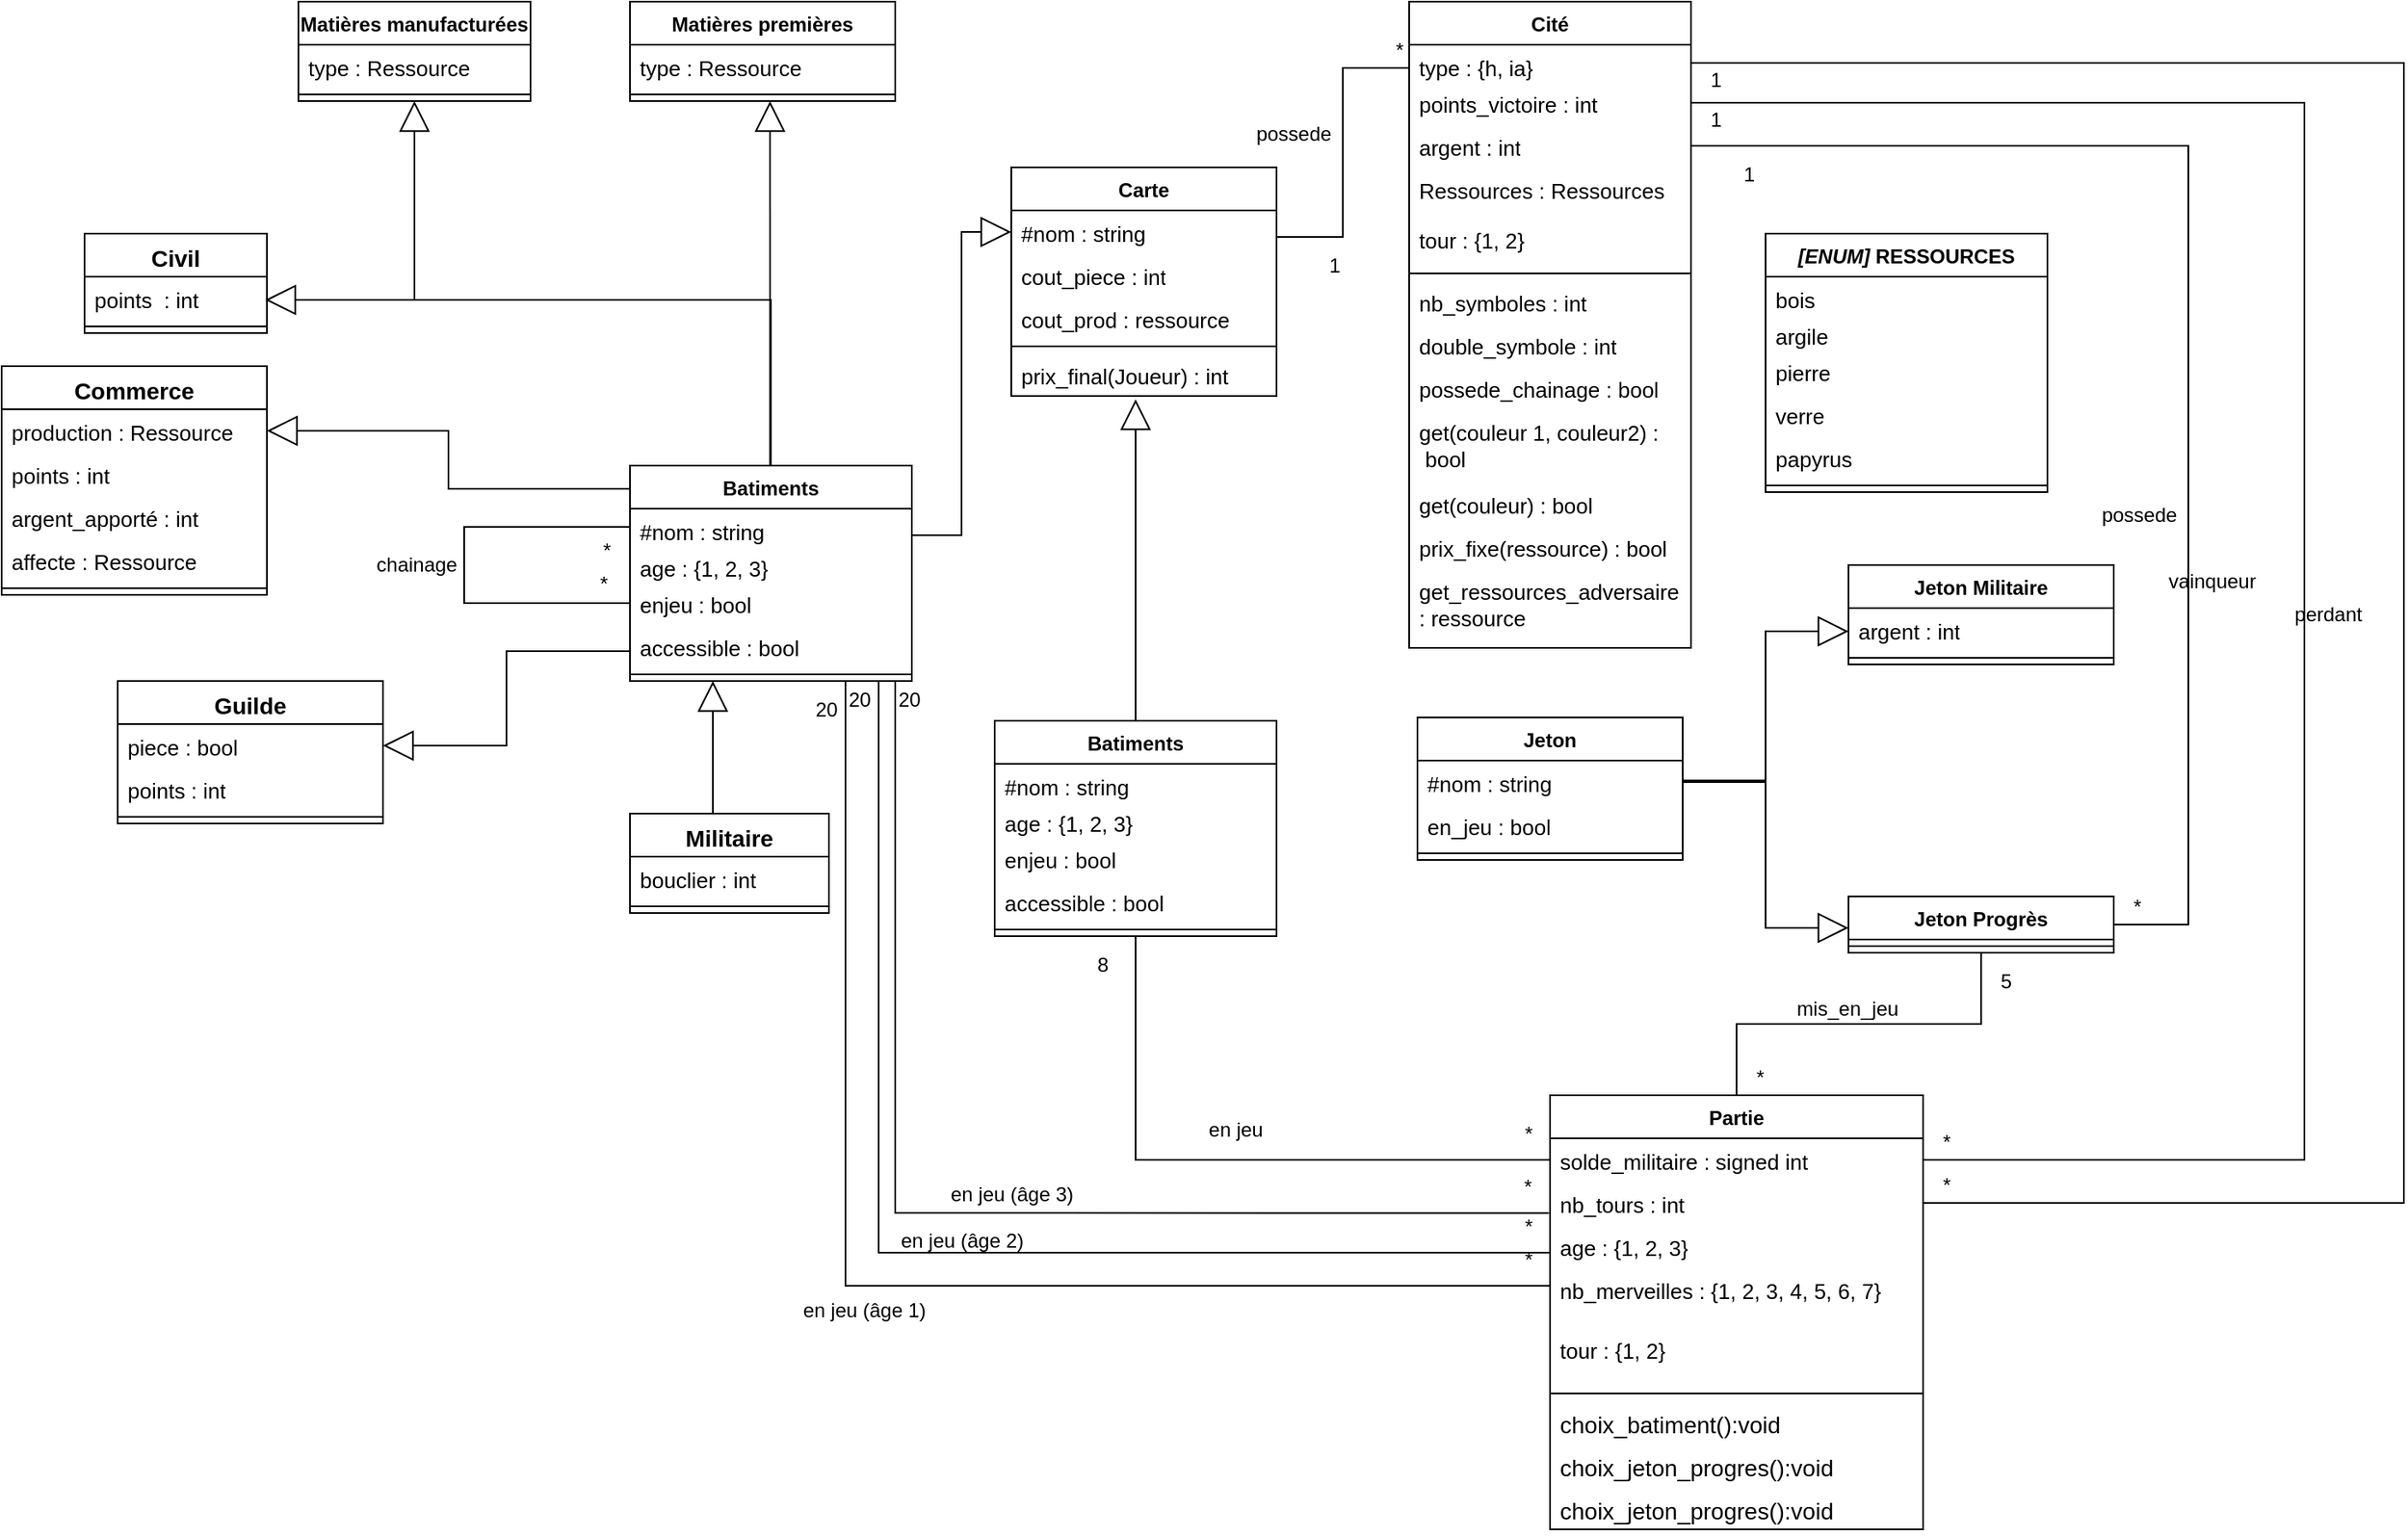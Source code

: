 <mxfile version="24.0.7" type="device">
  <diagram id="C5RBs43oDa-KdzZeNtuy" name="Page-1">
    <mxGraphModel dx="1928" dy="1258" grid="1" gridSize="10" guides="1" tooltips="1" connect="1" arrows="1" fold="1" page="1" pageScale="1" pageWidth="1169" pageHeight="827" math="0" shadow="0">
      <root>
        <mxCell id="WIyWlLk6GJQsqaUBKTNV-0" />
        <mxCell id="WIyWlLk6GJQsqaUBKTNV-1" parent="WIyWlLk6GJQsqaUBKTNV-0" />
        <mxCell id="jbJda18QJr-1W6zUJkBC-4" value="Partie" style="swimlane;fontStyle=1;align=center;verticalAlign=top;childLayout=stackLayout;horizontal=1;startSize=26;horizontalStack=0;resizeParent=1;resizeParentMax=0;resizeLast=0;collapsible=1;marginBottom=0;whiteSpace=wrap;html=1;" parent="WIyWlLk6GJQsqaUBKTNV-1" vertex="1">
          <mxGeometry x="455" y="510" width="225" height="262" as="geometry" />
        </mxCell>
        <mxCell id="jbJda18QJr-1W6zUJkBC-9" value="solde_militaire : signed int" style="text;strokeColor=none;fillColor=none;align=left;verticalAlign=top;spacingLeft=4;spacingRight=4;overflow=hidden;rotatable=0;points=[[0,0.5],[1,0.5]];portConstraint=eastwest;whiteSpace=wrap;html=1;fontFamily=Helvetica;fontSize=13;" parent="jbJda18QJr-1W6zUJkBC-4" vertex="1">
          <mxGeometry y="26" width="225" height="26" as="geometry" />
        </mxCell>
        <mxCell id="jbJda18QJr-1W6zUJkBC-8" value="nb_tours : int" style="text;strokeColor=none;fillColor=none;align=left;verticalAlign=top;spacingLeft=4;spacingRight=4;overflow=hidden;rotatable=0;points=[[0,0.5],[1,0.5]];portConstraint=eastwest;whiteSpace=wrap;html=1;fontFamily=Helvetica;fontSize=13;" parent="jbJda18QJr-1W6zUJkBC-4" vertex="1">
          <mxGeometry y="52" width="225" height="26" as="geometry" />
        </mxCell>
        <mxCell id="jbJda18QJr-1W6zUJkBC-5" value="age : {1, 2, 3}" style="text;strokeColor=none;fillColor=none;align=left;verticalAlign=top;spacingLeft=4;spacingRight=4;overflow=hidden;rotatable=0;points=[[0,0.5],[1,0.5]];portConstraint=eastwest;whiteSpace=wrap;html=1;fontFamily=Helvetica;fontSize=13;" parent="jbJda18QJr-1W6zUJkBC-4" vertex="1">
          <mxGeometry y="78" width="225" height="26" as="geometry" />
        </mxCell>
        <mxCell id="jbJda18QJr-1W6zUJkBC-13" value="nb_merveilles : {1, 2, 3, 4, 5, 6, 7}" style="text;strokeColor=none;fillColor=none;align=left;verticalAlign=top;spacingLeft=4;spacingRight=4;overflow=hidden;rotatable=0;points=[[0,0.5],[1,0.5]];portConstraint=eastwest;whiteSpace=wrap;html=1;fontFamily=Helvetica;fontSize=13;" parent="jbJda18QJr-1W6zUJkBC-4" vertex="1">
          <mxGeometry y="104" width="225" height="36" as="geometry" />
        </mxCell>
        <mxCell id="jbJda18QJr-1W6zUJkBC-14" value="tour : {1, 2}" style="text;strokeColor=none;fillColor=none;align=left;verticalAlign=top;spacingLeft=4;spacingRight=4;overflow=hidden;rotatable=0;points=[[0,0.5],[1,0.5]];portConstraint=eastwest;whiteSpace=wrap;html=1;fontFamily=Helvetica;fontSize=13;" parent="jbJda18QJr-1W6zUJkBC-4" vertex="1">
          <mxGeometry y="140" width="225" height="36" as="geometry" />
        </mxCell>
        <mxCell id="jbJda18QJr-1W6zUJkBC-6" value="" style="line;strokeWidth=1;fillColor=none;align=left;verticalAlign=middle;spacingTop=-1;spacingLeft=3;spacingRight=3;rotatable=0;labelPosition=right;points=[];portConstraint=eastwest;strokeColor=inherit;" parent="jbJda18QJr-1W6zUJkBC-4" vertex="1">
          <mxGeometry y="176" width="225" height="8" as="geometry" />
        </mxCell>
        <mxCell id="jbJda18QJr-1W6zUJkBC-7" value="&lt;span style=&quot;font-family: sans-serif; font-size: 14px; text-wrap: nowrap; background-color: rgb(255, 255, 255);&quot;&gt;choix_batiment():void&lt;/span&gt;" style="text;strokeColor=none;fillColor=none;align=left;verticalAlign=top;spacingLeft=4;spacingRight=4;overflow=hidden;rotatable=0;points=[[0,0.5],[1,0.5]];portConstraint=eastwest;whiteSpace=wrap;html=1;" parent="jbJda18QJr-1W6zUJkBC-4" vertex="1">
          <mxGeometry y="184" width="225" height="26" as="geometry" />
        </mxCell>
        <mxCell id="WAtbVeIMvl0ufXx72fuo-101" value="&lt;div&gt;&lt;font face=&quot;sans-serif&quot;&gt;&lt;span style=&quot;font-size: 14px; text-wrap: nowrap;&quot;&gt;choix_jeton_progres():void&lt;/span&gt;&lt;/font&gt;&lt;/div&gt;&lt;div&gt;&lt;br&gt;&lt;/div&gt;" style="text;strokeColor=none;fillColor=none;align=left;verticalAlign=top;spacingLeft=4;spacingRight=4;overflow=hidden;rotatable=0;points=[[0,0.5],[1,0.5]];portConstraint=eastwest;whiteSpace=wrap;html=1;" vertex="1" parent="jbJda18QJr-1W6zUJkBC-4">
          <mxGeometry y="210" width="225" height="26" as="geometry" />
        </mxCell>
        <mxCell id="WAtbVeIMvl0ufXx72fuo-103" value="&lt;div&gt;&lt;font face=&quot;sans-serif&quot;&gt;&lt;span style=&quot;font-size: 14px; text-wrap: nowrap;&quot;&gt;choix_jeton_progres():void&lt;/span&gt;&lt;/font&gt;&lt;/div&gt;&lt;div&gt;&lt;br&gt;&lt;/div&gt;" style="text;strokeColor=none;fillColor=none;align=left;verticalAlign=top;spacingLeft=4;spacingRight=4;overflow=hidden;rotatable=0;points=[[0,0.5],[1,0.5]];portConstraint=eastwest;whiteSpace=wrap;html=1;" vertex="1" parent="jbJda18QJr-1W6zUJkBC-4">
          <mxGeometry y="236" width="225" height="26" as="geometry" />
        </mxCell>
        <mxCell id="jbJda18QJr-1W6zUJkBC-16" value="Jeton" style="swimlane;fontStyle=1;align=center;verticalAlign=top;childLayout=stackLayout;horizontal=1;startSize=26;horizontalStack=0;resizeParent=1;resizeParentMax=0;resizeLast=0;collapsible=1;marginBottom=0;whiteSpace=wrap;html=1;" parent="WIyWlLk6GJQsqaUBKTNV-1" vertex="1">
          <mxGeometry x="375" y="282" width="160" height="86" as="geometry" />
        </mxCell>
        <mxCell id="jbJda18QJr-1W6zUJkBC-17" value="#nom : string" style="text;strokeColor=none;fillColor=none;align=left;verticalAlign=top;spacingLeft=4;spacingRight=4;overflow=hidden;rotatable=0;points=[[0,0.5],[1,0.5]];portConstraint=eastwest;whiteSpace=wrap;html=1;fontFamily=Helvetica;fontSize=13;" parent="jbJda18QJr-1W6zUJkBC-16" vertex="1">
          <mxGeometry y="26" width="160" height="26" as="geometry" />
        </mxCell>
        <mxCell id="jbJda18QJr-1W6zUJkBC-20" value="en_jeu : bool" style="text;strokeColor=none;fillColor=none;align=left;verticalAlign=top;spacingLeft=4;spacingRight=4;overflow=hidden;rotatable=0;points=[[0,0.5],[1,0.5]];portConstraint=eastwest;whiteSpace=wrap;html=1;fontFamily=Helvetica;fontSize=13;" parent="jbJda18QJr-1W6zUJkBC-16" vertex="1">
          <mxGeometry y="52" width="160" height="26" as="geometry" />
        </mxCell>
        <mxCell id="jbJda18QJr-1W6zUJkBC-18" value="" style="line;strokeWidth=1;fillColor=none;align=left;verticalAlign=middle;spacingTop=-1;spacingLeft=3;spacingRight=3;rotatable=0;labelPosition=right;points=[];portConstraint=eastwest;strokeColor=inherit;" parent="jbJda18QJr-1W6zUJkBC-16" vertex="1">
          <mxGeometry y="78" width="160" height="8" as="geometry" />
        </mxCell>
        <mxCell id="jbJda18QJr-1W6zUJkBC-24" value="" style="endArrow=block;endSize=16;endFill=0;html=1;rounded=0;edgeStyle=elbowEdgeStyle;" parent="WIyWlLk6GJQsqaUBKTNV-1" edge="1">
          <mxGeometry width="160" relative="1" as="geometry">
            <mxPoint x="535" y="320" as="sourcePoint" />
            <mxPoint x="635" y="230" as="targetPoint" />
          </mxGeometry>
        </mxCell>
        <mxCell id="jbJda18QJr-1W6zUJkBC-25" value="Jeton Militaire" style="swimlane;fontStyle=1;align=center;verticalAlign=top;childLayout=stackLayout;horizontal=1;startSize=26;horizontalStack=0;resizeParent=1;resizeParentMax=0;resizeLast=0;collapsible=1;marginBottom=0;whiteSpace=wrap;html=1;" parent="WIyWlLk6GJQsqaUBKTNV-1" vertex="1">
          <mxGeometry x="635" y="190" width="160" height="60" as="geometry" />
        </mxCell>
        <mxCell id="jbJda18QJr-1W6zUJkBC-26" value="argent : int" style="text;strokeColor=none;fillColor=none;align=left;verticalAlign=top;spacingLeft=4;spacingRight=4;overflow=hidden;rotatable=0;points=[[0,0.5],[1,0.5]];portConstraint=eastwest;whiteSpace=wrap;html=1;fontFamily=Helvetica;fontSize=13;" parent="jbJda18QJr-1W6zUJkBC-25" vertex="1">
          <mxGeometry y="26" width="160" height="26" as="geometry" />
        </mxCell>
        <mxCell id="jbJda18QJr-1W6zUJkBC-28" value="" style="line;strokeWidth=1;fillColor=none;align=left;verticalAlign=middle;spacingTop=-1;spacingLeft=3;spacingRight=3;rotatable=0;labelPosition=right;points=[];portConstraint=eastwest;strokeColor=inherit;" parent="jbJda18QJr-1W6zUJkBC-25" vertex="1">
          <mxGeometry y="52" width="160" height="8" as="geometry" />
        </mxCell>
        <mxCell id="jbJda18QJr-1W6zUJkBC-29" value="" style="endArrow=block;endSize=16;endFill=0;html=1;rounded=0;edgeStyle=elbowEdgeStyle;exitX=1;exitY=0.5;exitDx=0;exitDy=0;entryX=0;entryY=0.5;entryDx=0;entryDy=0;" parent="WIyWlLk6GJQsqaUBKTNV-1" source="jbJda18QJr-1W6zUJkBC-17" edge="1">
          <mxGeometry width="160" relative="1" as="geometry">
            <mxPoint x="535" y="501" as="sourcePoint" />
            <mxPoint x="635" y="409.0" as="targetPoint" />
          </mxGeometry>
        </mxCell>
        <mxCell id="jbJda18QJr-1W6zUJkBC-30" value="Jeton Progrès" style="swimlane;fontStyle=1;align=center;verticalAlign=top;childLayout=stackLayout;horizontal=1;startSize=26;horizontalStack=0;resizeParent=1;resizeParentMax=0;resizeLast=0;collapsible=1;marginBottom=0;whiteSpace=wrap;html=1;" parent="WIyWlLk6GJQsqaUBKTNV-1" vertex="1">
          <mxGeometry x="635" y="390" width="160" height="34" as="geometry">
            <mxRectangle x="980" y="330" width="110" height="30" as="alternateBounds" />
          </mxGeometry>
        </mxCell>
        <mxCell id="jbJda18QJr-1W6zUJkBC-32" value="" style="line;strokeWidth=1;fillColor=none;align=left;verticalAlign=middle;spacingTop=-1;spacingLeft=3;spacingRight=3;rotatable=0;labelPosition=right;points=[];portConstraint=eastwest;strokeColor=inherit;" parent="jbJda18QJr-1W6zUJkBC-30" vertex="1">
          <mxGeometry y="26" width="160" height="8" as="geometry" />
        </mxCell>
        <mxCell id="jbJda18QJr-1W6zUJkBC-41" value="" style="endArrow=none;shadow=0;strokeWidth=1;rounded=0;curved=0;endFill=0;edgeStyle=elbowEdgeStyle;elbow=vertical;entryX=0.5;entryY=1;entryDx=0;entryDy=0;exitX=0.5;exitY=0;exitDx=0;exitDy=0;" parent="WIyWlLk6GJQsqaUBKTNV-1" source="jbJda18QJr-1W6zUJkBC-4" target="jbJda18QJr-1W6zUJkBC-30" edge="1">
          <mxGeometry x="0.5" y="41" relative="1" as="geometry">
            <mxPoint x="335" y="454" as="sourcePoint" />
            <mxPoint x="463" y="454" as="targetPoint" />
            <mxPoint x="-40" y="32" as="offset" />
          </mxGeometry>
        </mxCell>
        <mxCell id="jbJda18QJr-1W6zUJkBC-42" value="*" style="resizable=0;align=left;verticalAlign=bottom;labelBackgroundColor=none;fontSize=12;" parent="jbJda18QJr-1W6zUJkBC-41" connectable="0" vertex="1">
          <mxGeometry x="-1" relative="1" as="geometry">
            <mxPoint x="10" y="-2" as="offset" />
          </mxGeometry>
        </mxCell>
        <mxCell id="jbJda18QJr-1W6zUJkBC-43" value="5" style="resizable=0;align=right;verticalAlign=bottom;labelBackgroundColor=none;fontSize=12;" parent="jbJda18QJr-1W6zUJkBC-41" connectable="0" vertex="1">
          <mxGeometry x="1" relative="1" as="geometry">
            <mxPoint x="20" y="26" as="offset" />
          </mxGeometry>
        </mxCell>
        <mxCell id="jbJda18QJr-1W6zUJkBC-44" value="mis_en_jeu" style="text;html=1;resizable=0;points=[];;align=center;verticalAlign=middle;labelBackgroundColor=none;rounded=0;shadow=0;strokeWidth=1;fontSize=12;" parent="jbJda18QJr-1W6zUJkBC-41" vertex="1" connectable="0">
          <mxGeometry x="0.5" y="49" relative="1" as="geometry">
            <mxPoint x="-66" y="40" as="offset" />
          </mxGeometry>
        </mxCell>
        <mxCell id="jbJda18QJr-1W6zUJkBC-45" value="Cité" style="swimlane;fontStyle=1;align=center;verticalAlign=top;childLayout=stackLayout;horizontal=1;startSize=26;horizontalStack=0;resizeParent=1;resizeParentMax=0;resizeLast=0;collapsible=1;marginBottom=0;whiteSpace=wrap;html=1;" parent="WIyWlLk6GJQsqaUBKTNV-1" vertex="1">
          <mxGeometry x="370" y="-150" width="170" height="390" as="geometry" />
        </mxCell>
        <mxCell id="jbJda18QJr-1W6zUJkBC-46" value="type : {h, ia}" style="text;strokeColor=none;fillColor=none;align=left;verticalAlign=top;spacingLeft=4;spacingRight=4;overflow=hidden;rotatable=0;points=[[0,0.5],[1,0.5]];portConstraint=eastwest;whiteSpace=wrap;html=1;fontFamily=Helvetica;fontSize=13;" parent="jbJda18QJr-1W6zUJkBC-45" vertex="1">
          <mxGeometry y="26" width="170" height="22" as="geometry" />
        </mxCell>
        <mxCell id="jbJda18QJr-1W6zUJkBC-47" value="points_victoire : int" style="text;strokeColor=none;fillColor=none;align=left;verticalAlign=top;spacingLeft=4;spacingRight=4;overflow=hidden;rotatable=0;points=[[0,0.5],[1,0.5]];portConstraint=eastwest;whiteSpace=wrap;html=1;fontFamily=Helvetica;fontSize=13;" parent="jbJda18QJr-1W6zUJkBC-45" vertex="1">
          <mxGeometry y="48" width="170" height="26" as="geometry" />
        </mxCell>
        <mxCell id="jbJda18QJr-1W6zUJkBC-48" value="argent : int" style="text;strokeColor=none;fillColor=none;align=left;verticalAlign=top;spacingLeft=4;spacingRight=4;overflow=hidden;rotatable=0;points=[[0,0.5],[1,0.5]];portConstraint=eastwest;whiteSpace=wrap;html=1;fontFamily=Helvetica;fontSize=13;" parent="jbJda18QJr-1W6zUJkBC-45" vertex="1">
          <mxGeometry y="74" width="170" height="26" as="geometry" />
        </mxCell>
        <mxCell id="jbJda18QJr-1W6zUJkBC-49" value="Ressources : Ressources" style="text;strokeColor=none;fillColor=none;align=left;verticalAlign=top;spacingLeft=4;spacingRight=4;overflow=hidden;rotatable=0;points=[[0,0.5],[1,0.5]];portConstraint=eastwest;whiteSpace=wrap;html=1;fontFamily=Helvetica;fontSize=13;" parent="jbJda18QJr-1W6zUJkBC-45" vertex="1">
          <mxGeometry y="100" width="170" height="30" as="geometry" />
        </mxCell>
        <mxCell id="jbJda18QJr-1W6zUJkBC-50" value="tour : {1, 2}" style="text;strokeColor=none;fillColor=none;align=left;verticalAlign=top;spacingLeft=4;spacingRight=4;overflow=hidden;rotatable=0;points=[[0,0.5],[1,0.5]];portConstraint=eastwest;whiteSpace=wrap;html=1;fontFamily=Helvetica;fontSize=13;" parent="jbJda18QJr-1W6zUJkBC-45" vertex="1">
          <mxGeometry y="130" width="170" height="30" as="geometry" />
        </mxCell>
        <mxCell id="jbJda18QJr-1W6zUJkBC-51" value="" style="line;strokeWidth=1;fillColor=none;align=left;verticalAlign=middle;spacingTop=-1;spacingLeft=3;spacingRight=3;rotatable=0;labelPosition=right;points=[];portConstraint=eastwest;strokeColor=inherit;" parent="jbJda18QJr-1W6zUJkBC-45" vertex="1">
          <mxGeometry y="160" width="170" height="8" as="geometry" />
        </mxCell>
        <mxCell id="jbJda18QJr-1W6zUJkBC-52" value="nb_symboles : int" style="text;strokeColor=none;fillColor=none;align=left;verticalAlign=top;spacingLeft=4;spacingRight=4;overflow=hidden;rotatable=0;points=[[0,0.5],[1,0.5]];portConstraint=eastwest;whiteSpace=wrap;html=1;fontFamily=Helvetica;fontSize=13;" parent="jbJda18QJr-1W6zUJkBC-45" vertex="1">
          <mxGeometry y="168" width="170" height="26" as="geometry" />
        </mxCell>
        <mxCell id="jbJda18QJr-1W6zUJkBC-59" value="double_symbole : int" style="text;strokeColor=none;fillColor=none;align=left;verticalAlign=top;spacingLeft=4;spacingRight=4;overflow=hidden;rotatable=0;points=[[0,0.5],[1,0.5]];portConstraint=eastwest;whiteSpace=wrap;html=1;fontFamily=Helvetica;fontSize=13;" parent="jbJda18QJr-1W6zUJkBC-45" vertex="1">
          <mxGeometry y="194" width="170" height="26" as="geometry" />
        </mxCell>
        <mxCell id="jbJda18QJr-1W6zUJkBC-60" value="possede_chainage : bool" style="text;strokeColor=none;fillColor=none;align=left;verticalAlign=top;spacingLeft=4;spacingRight=4;overflow=hidden;rotatable=0;points=[[0,0.5],[1,0.5]];portConstraint=eastwest;whiteSpace=wrap;html=1;fontFamily=Helvetica;fontSize=13;" parent="jbJda18QJr-1W6zUJkBC-45" vertex="1">
          <mxGeometry y="220" width="170" height="26" as="geometry" />
        </mxCell>
        <mxCell id="jbJda18QJr-1W6zUJkBC-61" value="get(couleur 1, couleur2) :&lt;div&gt;&amp;nbsp;bool&lt;/div&gt;" style="text;strokeColor=none;fillColor=none;align=left;verticalAlign=top;spacingLeft=4;spacingRight=4;overflow=hidden;rotatable=0;points=[[0,0.5],[1,0.5]];portConstraint=eastwest;whiteSpace=wrap;html=1;fontFamily=Helvetica;fontSize=13;" parent="jbJda18QJr-1W6zUJkBC-45" vertex="1">
          <mxGeometry y="246" width="170" height="44" as="geometry" />
        </mxCell>
        <mxCell id="jbJda18QJr-1W6zUJkBC-62" value="get(couleur) : bool" style="text;strokeColor=none;fillColor=none;align=left;verticalAlign=top;spacingLeft=4;spacingRight=4;overflow=hidden;rotatable=0;points=[[0,0.5],[1,0.5]];portConstraint=eastwest;whiteSpace=wrap;html=1;fontFamily=Helvetica;fontSize=13;" parent="jbJda18QJr-1W6zUJkBC-45" vertex="1">
          <mxGeometry y="290" width="170" height="26" as="geometry" />
        </mxCell>
        <mxCell id="jbJda18QJr-1W6zUJkBC-63" value="prix_fixe(ressource) : bool" style="text;strokeColor=none;fillColor=none;align=left;verticalAlign=top;spacingLeft=4;spacingRight=4;overflow=hidden;rotatable=0;points=[[0,0.5],[1,0.5]];portConstraint=eastwest;whiteSpace=wrap;html=1;fontFamily=Helvetica;fontSize=13;" parent="jbJda18QJr-1W6zUJkBC-45" vertex="1">
          <mxGeometry y="316" width="170" height="26" as="geometry" />
        </mxCell>
        <mxCell id="jbJda18QJr-1W6zUJkBC-53" value="get_ressources_adversaire : ressource" style="text;strokeColor=none;fillColor=none;align=left;verticalAlign=top;spacingLeft=4;spacingRight=4;overflow=hidden;rotatable=0;points=[[0,0.5],[1,0.5]];portConstraint=eastwest;whiteSpace=wrap;html=1;fontFamily=Helvetica;fontSize=13;" parent="jbJda18QJr-1W6zUJkBC-45" vertex="1">
          <mxGeometry y="342" width="170" height="48" as="geometry" />
        </mxCell>
        <mxCell id="jbJda18QJr-1W6zUJkBC-54" value="" style="endArrow=none;shadow=0;strokeWidth=1;rounded=0;endFill=0;edgeStyle=elbowEdgeStyle;entryX=1;entryY=0.5;entryDx=0;entryDy=0;exitX=1;exitY=0.5;exitDx=0;exitDy=0;" parent="WIyWlLk6GJQsqaUBKTNV-1" source="jbJda18QJr-1W6zUJkBC-30" target="jbJda18QJr-1W6zUJkBC-48" edge="1">
          <mxGeometry x="0.5" y="41" relative="1" as="geometry">
            <mxPoint x="1000" y="110" as="sourcePoint" />
            <mxPoint x="630" y="-10" as="targetPoint" />
            <mxPoint x="-40" y="32" as="offset" />
            <Array as="points">
              <mxPoint x="840" y="170" />
            </Array>
          </mxGeometry>
        </mxCell>
        <mxCell id="jbJda18QJr-1W6zUJkBC-55" value="*" style="resizable=0;align=left;verticalAlign=bottom;labelBackgroundColor=none;fontSize=12;" parent="jbJda18QJr-1W6zUJkBC-54" connectable="0" vertex="1">
          <mxGeometry x="-1" relative="1" as="geometry">
            <mxPoint x="10" y="-2" as="offset" />
          </mxGeometry>
        </mxCell>
        <mxCell id="jbJda18QJr-1W6zUJkBC-56" value="1" style="resizable=0;align=right;verticalAlign=bottom;labelBackgroundColor=none;fontSize=12;" parent="jbJda18QJr-1W6zUJkBC-54" connectable="0" vertex="1">
          <mxGeometry x="1" relative="1" as="geometry">
            <mxPoint x="40" y="26" as="offset" />
          </mxGeometry>
        </mxCell>
        <mxCell id="jbJda18QJr-1W6zUJkBC-57" value="possede" style="text;html=1;resizable=0;points=[];;align=center;verticalAlign=middle;labelBackgroundColor=none;rounded=0;shadow=0;strokeWidth=1;fontSize=12;" parent="jbJda18QJr-1W6zUJkBC-54" vertex="1" connectable="0">
          <mxGeometry x="0.5" y="49" relative="1" as="geometry">
            <mxPoint x="66" y="174" as="offset" />
          </mxGeometry>
        </mxCell>
        <mxCell id="jbJda18QJr-1W6zUJkBC-64" value="" style="endArrow=none;shadow=0;strokeWidth=1;rounded=0;endFill=0;edgeStyle=elbowEdgeStyle;entryX=1;entryY=0.5;entryDx=0;entryDy=0;exitX=1;exitY=0.5;exitDx=0;exitDy=0;" parent="WIyWlLk6GJQsqaUBKTNV-1" source="jbJda18QJr-1W6zUJkBC-9" target="jbJda18QJr-1W6zUJkBC-47" edge="1">
          <mxGeometry x="0.5" y="41" relative="1" as="geometry">
            <mxPoint x="995" y="390" as="sourcePoint" />
            <mxPoint x="740" y="-130" as="targetPoint" />
            <mxPoint x="-40" y="32" as="offset" />
            <Array as="points">
              <mxPoint x="910" y="220" />
            </Array>
          </mxGeometry>
        </mxCell>
        <mxCell id="jbJda18QJr-1W6zUJkBC-65" value="*" style="resizable=0;align=left;verticalAlign=bottom;labelBackgroundColor=none;fontSize=12;" parent="jbJda18QJr-1W6zUJkBC-64" connectable="0" vertex="1">
          <mxGeometry x="-1" relative="1" as="geometry">
            <mxPoint x="10" y="-2" as="offset" />
          </mxGeometry>
        </mxCell>
        <mxCell id="jbJda18QJr-1W6zUJkBC-66" value="1" style="resizable=0;align=right;verticalAlign=bottom;labelBackgroundColor=none;fontSize=12;" parent="jbJda18QJr-1W6zUJkBC-64" connectable="0" vertex="1">
          <mxGeometry x="1" relative="1" as="geometry">
            <mxPoint x="20" y="19" as="offset" />
          </mxGeometry>
        </mxCell>
        <mxCell id="jbJda18QJr-1W6zUJkBC-67" value="vainqueur" style="text;html=1;resizable=0;points=[];;align=center;verticalAlign=middle;labelBackgroundColor=none;rounded=0;shadow=0;strokeWidth=1;fontSize=12;" parent="jbJda18QJr-1W6zUJkBC-64" vertex="1" connectable="0">
          <mxGeometry x="0.5" y="49" relative="1" as="geometry">
            <mxPoint x="4" y="240" as="offset" />
          </mxGeometry>
        </mxCell>
        <mxCell id="jbJda18QJr-1W6zUJkBC-70" value="" style="endArrow=none;shadow=0;strokeWidth=1;rounded=0;endFill=0;edgeStyle=elbowEdgeStyle;entryX=1;entryY=0.5;entryDx=0;entryDy=0;exitX=1;exitY=0.5;exitDx=0;exitDy=0;" parent="WIyWlLk6GJQsqaUBKTNV-1" source="jbJda18QJr-1W6zUJkBC-8" target="jbJda18QJr-1W6zUJkBC-46" edge="1">
          <mxGeometry x="0.5" y="41" relative="1" as="geometry">
            <mxPoint x="625" y="559" as="sourcePoint" />
            <mxPoint x="550" y="-79" as="targetPoint" />
            <mxPoint x="-40" y="32" as="offset" />
            <Array as="points">
              <mxPoint x="970" y="230" />
            </Array>
          </mxGeometry>
        </mxCell>
        <mxCell id="jbJda18QJr-1W6zUJkBC-71" value="*" style="resizable=0;align=left;verticalAlign=bottom;labelBackgroundColor=none;fontSize=12;" parent="jbJda18QJr-1W6zUJkBC-70" connectable="0" vertex="1">
          <mxGeometry x="-1" relative="1" as="geometry">
            <mxPoint x="10" y="-2" as="offset" />
          </mxGeometry>
        </mxCell>
        <mxCell id="jbJda18QJr-1W6zUJkBC-72" value="1" style="resizable=0;align=right;verticalAlign=bottom;labelBackgroundColor=none;fontSize=12;" parent="jbJda18QJr-1W6zUJkBC-70" connectable="0" vertex="1">
          <mxGeometry x="1" relative="1" as="geometry">
            <mxPoint x="20" y="19" as="offset" />
          </mxGeometry>
        </mxCell>
        <mxCell id="jbJda18QJr-1W6zUJkBC-73" value="perdant" style="text;html=1;resizable=0;points=[];;align=center;verticalAlign=middle;labelBackgroundColor=none;rounded=0;shadow=0;strokeWidth=1;fontSize=12;" parent="jbJda18QJr-1W6zUJkBC-70" vertex="1" connectable="0">
          <mxGeometry x="0.5" y="49" relative="1" as="geometry">
            <mxPoint x="32" y="284" as="offset" />
          </mxGeometry>
        </mxCell>
        <mxCell id="jbJda18QJr-1W6zUJkBC-74" value="Batiments" style="swimlane;fontStyle=1;align=center;verticalAlign=top;childLayout=stackLayout;horizontal=1;startSize=26;horizontalStack=0;resizeParent=1;resizeParentMax=0;resizeLast=0;collapsible=1;marginBottom=0;whiteSpace=wrap;html=1;" parent="WIyWlLk6GJQsqaUBKTNV-1" vertex="1">
          <mxGeometry x="-100" y="130" width="170" height="130" as="geometry" />
        </mxCell>
        <mxCell id="jbJda18QJr-1W6zUJkBC-88" value="#nom : string" style="text;strokeColor=none;fillColor=none;align=left;verticalAlign=top;spacingLeft=4;spacingRight=4;overflow=hidden;rotatable=0;points=[[0,0.5],[1,0.5]];portConstraint=eastwest;whiteSpace=wrap;html=1;fontFamily=Helvetica;fontSize=13;" parent="jbJda18QJr-1W6zUJkBC-74" vertex="1">
          <mxGeometry y="26" width="170" height="22" as="geometry" />
        </mxCell>
        <mxCell id="jbJda18QJr-1W6zUJkBC-75" value="age : {1, 2, 3}" style="text;strokeColor=none;fillColor=none;align=left;verticalAlign=top;spacingLeft=4;spacingRight=4;overflow=hidden;rotatable=0;points=[[0,0.5],[1,0.5]];portConstraint=eastwest;whiteSpace=wrap;html=1;fontFamily=Helvetica;fontSize=13;" parent="jbJda18QJr-1W6zUJkBC-74" vertex="1">
          <mxGeometry y="48" width="170" height="22" as="geometry" />
        </mxCell>
        <mxCell id="jbJda18QJr-1W6zUJkBC-76" value="enjeu : bool" style="text;strokeColor=none;fillColor=none;align=left;verticalAlign=top;spacingLeft=4;spacingRight=4;overflow=hidden;rotatable=0;points=[[0,0.5],[1,0.5]];portConstraint=eastwest;whiteSpace=wrap;html=1;fontFamily=Helvetica;fontSize=13;" parent="jbJda18QJr-1W6zUJkBC-74" vertex="1">
          <mxGeometry y="70" width="170" height="26" as="geometry" />
        </mxCell>
        <mxCell id="jbJda18QJr-1W6zUJkBC-77" value="accessible : bool" style="text;strokeColor=none;fillColor=none;align=left;verticalAlign=top;spacingLeft=4;spacingRight=4;overflow=hidden;rotatable=0;points=[[0,0.5],[1,0.5]];portConstraint=eastwest;whiteSpace=wrap;html=1;fontFamily=Helvetica;fontSize=13;" parent="jbJda18QJr-1W6zUJkBC-74" vertex="1">
          <mxGeometry y="96" width="170" height="26" as="geometry" />
        </mxCell>
        <mxCell id="jbJda18QJr-1W6zUJkBC-80" value="" style="line;strokeWidth=1;fillColor=none;align=left;verticalAlign=middle;spacingTop=-1;spacingLeft=3;spacingRight=3;rotatable=0;labelPosition=right;points=[];portConstraint=eastwest;strokeColor=inherit;" parent="jbJda18QJr-1W6zUJkBC-74" vertex="1">
          <mxGeometry y="122" width="170" height="8" as="geometry" />
        </mxCell>
        <mxCell id="jbJda18QJr-1W6zUJkBC-103" value="" style="endArrow=none;shadow=0;strokeWidth=1;rounded=0;endFill=0;edgeStyle=elbowEdgeStyle;exitX=0;exitY=0.5;exitDx=0;exitDy=0;entryX=0;entryY=0.5;entryDx=0;entryDy=0;" parent="jbJda18QJr-1W6zUJkBC-74" source="jbJda18QJr-1W6zUJkBC-76" target="jbJda18QJr-1W6zUJkBC-88" edge="1">
          <mxGeometry x="0.5" y="41" relative="1" as="geometry">
            <mxPoint x="-240" y="16" as="sourcePoint" />
            <mxPoint x="-30" y="20" as="targetPoint" />
            <mxPoint x="-40" y="32" as="offset" />
            <Array as="points">
              <mxPoint x="-100" y="70" />
            </Array>
          </mxGeometry>
        </mxCell>
        <mxCell id="jbJda18QJr-1W6zUJkBC-104" value="*" style="resizable=0;align=left;verticalAlign=bottom;labelBackgroundColor=none;fontSize=12;" parent="jbJda18QJr-1W6zUJkBC-103" connectable="0" vertex="1">
          <mxGeometry x="-1" relative="1" as="geometry">
            <mxPoint x="-20" y="-3" as="offset" />
          </mxGeometry>
        </mxCell>
        <mxCell id="jbJda18QJr-1W6zUJkBC-105" value="*" style="resizable=0;align=right;verticalAlign=bottom;labelBackgroundColor=none;fontSize=12;" parent="jbJda18QJr-1W6zUJkBC-103" connectable="0" vertex="1">
          <mxGeometry x="1" relative="1" as="geometry">
            <mxPoint x="-10" y="23" as="offset" />
          </mxGeometry>
        </mxCell>
        <mxCell id="jbJda18QJr-1W6zUJkBC-106" value="chainage" style="text;html=1;resizable=0;points=[];;align=center;verticalAlign=middle;labelBackgroundColor=none;rounded=0;shadow=0;strokeWidth=1;fontSize=12;" parent="jbJda18QJr-1W6zUJkBC-103" vertex="1" connectable="0">
          <mxGeometry x="0.5" y="49" relative="1" as="geometry">
            <mxPoint x="-68" y="72" as="offset" />
          </mxGeometry>
        </mxCell>
        <mxCell id="WAtbVeIMvl0ufXx72fuo-12" value="Carte" style="swimlane;fontStyle=1;align=center;verticalAlign=top;childLayout=stackLayout;horizontal=1;startSize=26;horizontalStack=0;resizeParent=1;resizeParentMax=0;resizeLast=0;collapsible=1;marginBottom=0;whiteSpace=wrap;html=1;" vertex="1" parent="WIyWlLk6GJQsqaUBKTNV-1">
          <mxGeometry x="130" y="-50" width="160" height="138" as="geometry" />
        </mxCell>
        <mxCell id="WAtbVeIMvl0ufXx72fuo-13" value="#nom : string" style="text;strokeColor=none;fillColor=none;align=left;verticalAlign=top;spacingLeft=4;spacingRight=4;overflow=hidden;rotatable=0;points=[[0,0.5],[1,0.5]];portConstraint=eastwest;whiteSpace=wrap;html=1;fontFamily=Helvetica;fontSize=13;" vertex="1" parent="WAtbVeIMvl0ufXx72fuo-12">
          <mxGeometry y="26" width="160" height="26" as="geometry" />
        </mxCell>
        <mxCell id="WAtbVeIMvl0ufXx72fuo-14" value="cout_piece : int" style="text;strokeColor=none;fillColor=none;align=left;verticalAlign=top;spacingLeft=4;spacingRight=4;overflow=hidden;rotatable=0;points=[[0,0.5],[1,0.5]];portConstraint=eastwest;whiteSpace=wrap;html=1;fontFamily=Helvetica;fontSize=13;" vertex="1" parent="WAtbVeIMvl0ufXx72fuo-12">
          <mxGeometry y="52" width="160" height="26" as="geometry" />
        </mxCell>
        <mxCell id="WAtbVeIMvl0ufXx72fuo-15" value="cout_prod : ressource" style="text;strokeColor=none;fillColor=none;align=left;verticalAlign=top;spacingLeft=4;spacingRight=4;overflow=hidden;rotatable=0;points=[[0,0.5],[1,0.5]];portConstraint=eastwest;whiteSpace=wrap;html=1;fontFamily=Helvetica;fontSize=13;" vertex="1" parent="WAtbVeIMvl0ufXx72fuo-12">
          <mxGeometry y="78" width="160" height="26" as="geometry" />
        </mxCell>
        <mxCell id="WAtbVeIMvl0ufXx72fuo-18" value="" style="line;strokeWidth=1;fillColor=none;align=left;verticalAlign=middle;spacingTop=-1;spacingLeft=3;spacingRight=3;rotatable=0;labelPosition=right;points=[];portConstraint=eastwest;strokeColor=inherit;" vertex="1" parent="WAtbVeIMvl0ufXx72fuo-12">
          <mxGeometry y="104" width="160" height="8" as="geometry" />
        </mxCell>
        <mxCell id="WAtbVeIMvl0ufXx72fuo-19" value="prix_final(Joueur) : int" style="text;strokeColor=none;fillColor=none;align=left;verticalAlign=top;spacingLeft=4;spacingRight=4;overflow=hidden;rotatable=0;points=[[0,0.5],[1,0.5]];portConstraint=eastwest;whiteSpace=wrap;html=1;fontFamily=Helvetica;fontSize=13;" vertex="1" parent="WAtbVeIMvl0ufXx72fuo-12">
          <mxGeometry y="112" width="160" height="26" as="geometry" />
        </mxCell>
        <mxCell id="WAtbVeIMvl0ufXx72fuo-21" value="" style="endArrow=block;endSize=16;endFill=0;html=1;rounded=0;edgeStyle=elbowEdgeStyle;exitX=1;exitY=0.5;exitDx=0;exitDy=0;entryX=0;entryY=0.5;entryDx=0;entryDy=0;" edge="1" parent="WIyWlLk6GJQsqaUBKTNV-1" target="WAtbVeIMvl0ufXx72fuo-13">
          <mxGeometry width="160" relative="1" as="geometry">
            <mxPoint x="70" y="172" as="sourcePoint" />
            <mxPoint x="110" y="10" as="targetPoint" />
          </mxGeometry>
        </mxCell>
        <mxCell id="WAtbVeIMvl0ufXx72fuo-23" value="" style="endArrow=none;shadow=0;strokeWidth=1;rounded=0;endFill=0;entryX=1;entryY=0.5;entryDx=0;entryDy=0;edgeStyle=elbowEdgeStyle;exitX=0;exitY=0.5;exitDx=0;exitDy=0;" edge="1" parent="WIyWlLk6GJQsqaUBKTNV-1">
          <mxGeometry x="0.5" y="41" relative="1" as="geometry">
            <mxPoint x="370" y="-110" as="sourcePoint" />
            <mxPoint x="290" y="-8" as="targetPoint" />
            <mxPoint x="-40" y="32" as="offset" />
          </mxGeometry>
        </mxCell>
        <mxCell id="WAtbVeIMvl0ufXx72fuo-24" value="*" style="resizable=0;align=left;verticalAlign=bottom;labelBackgroundColor=none;fontSize=12;" connectable="0" vertex="1" parent="WAtbVeIMvl0ufXx72fuo-23">
          <mxGeometry x="-1" relative="1" as="geometry">
            <mxPoint x="-10" y="-2" as="offset" />
          </mxGeometry>
        </mxCell>
        <mxCell id="WAtbVeIMvl0ufXx72fuo-25" value="1" style="resizable=0;align=right;verticalAlign=bottom;labelBackgroundColor=none;fontSize=12;" connectable="0" vertex="1" parent="WAtbVeIMvl0ufXx72fuo-23">
          <mxGeometry x="1" relative="1" as="geometry">
            <mxPoint x="40" y="26" as="offset" />
          </mxGeometry>
        </mxCell>
        <mxCell id="WAtbVeIMvl0ufXx72fuo-26" value="possede" style="text;html=1;resizable=0;points=[];;align=center;verticalAlign=middle;labelBackgroundColor=none;rounded=0;shadow=0;strokeWidth=1;fontSize=12;" vertex="1" connectable="0" parent="WAtbVeIMvl0ufXx72fuo-23">
          <mxGeometry x="0.5" y="49" relative="1" as="geometry">
            <mxPoint x="-79" y="-57" as="offset" />
          </mxGeometry>
        </mxCell>
        <mxCell id="WAtbVeIMvl0ufXx72fuo-27" value="Batiments" style="swimlane;fontStyle=1;align=center;verticalAlign=top;childLayout=stackLayout;horizontal=1;startSize=26;horizontalStack=0;resizeParent=1;resizeParentMax=0;resizeLast=0;collapsible=1;marginBottom=0;whiteSpace=wrap;html=1;" vertex="1" parent="WIyWlLk6GJQsqaUBKTNV-1">
          <mxGeometry x="120" y="284" width="170" height="130" as="geometry" />
        </mxCell>
        <mxCell id="WAtbVeIMvl0ufXx72fuo-28" value="#nom : string" style="text;strokeColor=none;fillColor=none;align=left;verticalAlign=top;spacingLeft=4;spacingRight=4;overflow=hidden;rotatable=0;points=[[0,0.5],[1,0.5]];portConstraint=eastwest;whiteSpace=wrap;html=1;fontFamily=Helvetica;fontSize=13;" vertex="1" parent="WAtbVeIMvl0ufXx72fuo-27">
          <mxGeometry y="26" width="170" height="22" as="geometry" />
        </mxCell>
        <mxCell id="WAtbVeIMvl0ufXx72fuo-29" value="age : {1, 2, 3}" style="text;strokeColor=none;fillColor=none;align=left;verticalAlign=top;spacingLeft=4;spacingRight=4;overflow=hidden;rotatable=0;points=[[0,0.5],[1,0.5]];portConstraint=eastwest;whiteSpace=wrap;html=1;fontFamily=Helvetica;fontSize=13;" vertex="1" parent="WAtbVeIMvl0ufXx72fuo-27">
          <mxGeometry y="48" width="170" height="22" as="geometry" />
        </mxCell>
        <mxCell id="WAtbVeIMvl0ufXx72fuo-30" value="enjeu : bool" style="text;strokeColor=none;fillColor=none;align=left;verticalAlign=top;spacingLeft=4;spacingRight=4;overflow=hidden;rotatable=0;points=[[0,0.5],[1,0.5]];portConstraint=eastwest;whiteSpace=wrap;html=1;fontFamily=Helvetica;fontSize=13;" vertex="1" parent="WAtbVeIMvl0ufXx72fuo-27">
          <mxGeometry y="70" width="170" height="26" as="geometry" />
        </mxCell>
        <mxCell id="WAtbVeIMvl0ufXx72fuo-31" value="accessible : bool" style="text;strokeColor=none;fillColor=none;align=left;verticalAlign=top;spacingLeft=4;spacingRight=4;overflow=hidden;rotatable=0;points=[[0,0.5],[1,0.5]];portConstraint=eastwest;whiteSpace=wrap;html=1;fontFamily=Helvetica;fontSize=13;" vertex="1" parent="WAtbVeIMvl0ufXx72fuo-27">
          <mxGeometry y="96" width="170" height="26" as="geometry" />
        </mxCell>
        <mxCell id="WAtbVeIMvl0ufXx72fuo-32" value="" style="line;strokeWidth=1;fillColor=none;align=left;verticalAlign=middle;spacingTop=-1;spacingLeft=3;spacingRight=3;rotatable=0;labelPosition=right;points=[];portConstraint=eastwest;strokeColor=inherit;" vertex="1" parent="WAtbVeIMvl0ufXx72fuo-27">
          <mxGeometry y="122" width="170" height="8" as="geometry" />
        </mxCell>
        <mxCell id="WAtbVeIMvl0ufXx72fuo-37" value="" style="endArrow=block;endSize=16;endFill=0;html=1;rounded=0;exitX=0.5;exitY=0;exitDx=0;exitDy=0;" edge="1" parent="WIyWlLk6GJQsqaUBKTNV-1" source="WAtbVeIMvl0ufXx72fuo-27">
          <mxGeometry width="160" relative="1" as="geometry">
            <mxPoint x="190" y="260" as="sourcePoint" />
            <mxPoint x="205" y="90" as="targetPoint" />
          </mxGeometry>
        </mxCell>
        <mxCell id="WAtbVeIMvl0ufXx72fuo-38" value="" style="endArrow=none;shadow=0;strokeWidth=1;rounded=0;endFill=0;entryX=0;entryY=0.5;entryDx=0;entryDy=0;exitX=0.5;exitY=1;exitDx=0;exitDy=0;" edge="1" parent="WIyWlLk6GJQsqaUBKTNV-1" source="WAtbVeIMvl0ufXx72fuo-27" target="jbJda18QJr-1W6zUJkBC-9">
          <mxGeometry x="0.5" y="41" relative="1" as="geometry">
            <mxPoint x="160" y="500" as="sourcePoint" />
            <mxPoint x="220" y="642" as="targetPoint" />
            <mxPoint x="-40" y="32" as="offset" />
            <Array as="points">
              <mxPoint x="205" y="549" />
            </Array>
          </mxGeometry>
        </mxCell>
        <mxCell id="WAtbVeIMvl0ufXx72fuo-39" value="8" style="resizable=0;align=left;verticalAlign=bottom;labelBackgroundColor=none;fontSize=12;" connectable="0" vertex="1" parent="WAtbVeIMvl0ufXx72fuo-38">
          <mxGeometry x="-1" relative="1" as="geometry">
            <mxPoint x="-25" y="26" as="offset" />
          </mxGeometry>
        </mxCell>
        <mxCell id="WAtbVeIMvl0ufXx72fuo-40" value="*" style="resizable=0;align=right;verticalAlign=bottom;labelBackgroundColor=none;fontSize=12;" connectable="0" vertex="1" parent="WAtbVeIMvl0ufXx72fuo-38">
          <mxGeometry x="1" relative="1" as="geometry">
            <mxPoint x="-9" y="-7" as="offset" />
          </mxGeometry>
        </mxCell>
        <mxCell id="WAtbVeIMvl0ufXx72fuo-41" value="en jeu" style="text;html=1;resizable=0;points=[];;align=center;verticalAlign=middle;labelBackgroundColor=none;rounded=0;shadow=0;strokeWidth=1;fontSize=12;" vertex="1" connectable="0" parent="WAtbVeIMvl0ufXx72fuo-38">
          <mxGeometry x="0.5" y="49" relative="1" as="geometry">
            <mxPoint x="-94" y="31" as="offset" />
          </mxGeometry>
        </mxCell>
        <mxCell id="WAtbVeIMvl0ufXx72fuo-42" value="&lt;i&gt;[ENUM]&lt;/i&gt;&amp;nbsp;RESSOURCES" style="swimlane;fontStyle=1;align=center;verticalAlign=top;childLayout=stackLayout;horizontal=1;startSize=26;horizontalStack=0;resizeParent=1;resizeParentMax=0;resizeLast=0;collapsible=1;marginBottom=0;whiteSpace=wrap;html=1;" vertex="1" parent="WIyWlLk6GJQsqaUBKTNV-1">
          <mxGeometry x="585" y="-10" width="170" height="156" as="geometry" />
        </mxCell>
        <mxCell id="WAtbVeIMvl0ufXx72fuo-43" value="bois" style="text;strokeColor=none;fillColor=none;align=left;verticalAlign=top;spacingLeft=4;spacingRight=4;overflow=hidden;rotatable=0;points=[[0,0.5],[1,0.5]];portConstraint=eastwest;whiteSpace=wrap;html=1;fontFamily=Helvetica;fontSize=13;" vertex="1" parent="WAtbVeIMvl0ufXx72fuo-42">
          <mxGeometry y="26" width="170" height="22" as="geometry" />
        </mxCell>
        <mxCell id="WAtbVeIMvl0ufXx72fuo-44" value="argile" style="text;strokeColor=none;fillColor=none;align=left;verticalAlign=top;spacingLeft=4;spacingRight=4;overflow=hidden;rotatable=0;points=[[0,0.5],[1,0.5]];portConstraint=eastwest;whiteSpace=wrap;html=1;fontFamily=Helvetica;fontSize=13;" vertex="1" parent="WAtbVeIMvl0ufXx72fuo-42">
          <mxGeometry y="48" width="170" height="22" as="geometry" />
        </mxCell>
        <mxCell id="WAtbVeIMvl0ufXx72fuo-45" value="pierre" style="text;strokeColor=none;fillColor=none;align=left;verticalAlign=top;spacingLeft=4;spacingRight=4;overflow=hidden;rotatable=0;points=[[0,0.5],[1,0.5]];portConstraint=eastwest;whiteSpace=wrap;html=1;fontFamily=Helvetica;fontSize=13;" vertex="1" parent="WAtbVeIMvl0ufXx72fuo-42">
          <mxGeometry y="70" width="170" height="26" as="geometry" />
        </mxCell>
        <mxCell id="WAtbVeIMvl0ufXx72fuo-46" value="verre" style="text;strokeColor=none;fillColor=none;align=left;verticalAlign=top;spacingLeft=4;spacingRight=4;overflow=hidden;rotatable=0;points=[[0,0.5],[1,0.5]];portConstraint=eastwest;whiteSpace=wrap;html=1;fontFamily=Helvetica;fontSize=13;" vertex="1" parent="WAtbVeIMvl0ufXx72fuo-42">
          <mxGeometry y="96" width="170" height="26" as="geometry" />
        </mxCell>
        <mxCell id="WAtbVeIMvl0ufXx72fuo-48" value="papyrus" style="text;strokeColor=none;fillColor=none;align=left;verticalAlign=top;spacingLeft=4;spacingRight=4;overflow=hidden;rotatable=0;points=[[0,0.5],[1,0.5]];portConstraint=eastwest;whiteSpace=wrap;html=1;fontFamily=Helvetica;fontSize=13;" vertex="1" parent="WAtbVeIMvl0ufXx72fuo-42">
          <mxGeometry y="122" width="170" height="26" as="geometry" />
        </mxCell>
        <mxCell id="WAtbVeIMvl0ufXx72fuo-47" value="" style="line;strokeWidth=1;fillColor=none;align=left;verticalAlign=middle;spacingTop=-1;spacingLeft=3;spacingRight=3;rotatable=0;labelPosition=right;points=[];portConstraint=eastwest;strokeColor=inherit;" vertex="1" parent="WAtbVeIMvl0ufXx72fuo-42">
          <mxGeometry y="148" width="170" height="8" as="geometry" />
        </mxCell>
        <mxCell id="WAtbVeIMvl0ufXx72fuo-49" value="" style="endArrow=block;endSize=16;endFill=0;html=1;rounded=0;exitX=0.5;exitY=0;exitDx=0;exitDy=0;entryX=0.528;entryY=1;entryDx=0;entryDy=0;entryPerimeter=0;" edge="1" parent="WIyWlLk6GJQsqaUBKTNV-1" target="WAtbVeIMvl0ufXx72fuo-53">
          <mxGeometry width="160" relative="1" as="geometry">
            <mxPoint x="-15.5" y="130" as="sourcePoint" />
            <mxPoint x="-15.5" y="-64" as="targetPoint" />
          </mxGeometry>
        </mxCell>
        <mxCell id="WAtbVeIMvl0ufXx72fuo-50" value="Matières premières" style="swimlane;fontStyle=1;align=center;verticalAlign=top;childLayout=stackLayout;horizontal=1;startSize=26;horizontalStack=0;resizeParent=1;resizeParentMax=0;resizeLast=0;collapsible=1;marginBottom=0;whiteSpace=wrap;html=1;" vertex="1" parent="WIyWlLk6GJQsqaUBKTNV-1">
          <mxGeometry x="-100" y="-150" width="160" height="60" as="geometry" />
        </mxCell>
        <mxCell id="WAtbVeIMvl0ufXx72fuo-51" value="type : Ressource" style="text;strokeColor=none;fillColor=none;align=left;verticalAlign=top;spacingLeft=4;spacingRight=4;overflow=hidden;rotatable=0;points=[[0,0.5],[1,0.5]];portConstraint=eastwest;whiteSpace=wrap;html=1;fontFamily=Helvetica;fontSize=13;" vertex="1" parent="WAtbVeIMvl0ufXx72fuo-50">
          <mxGeometry y="26" width="160" height="26" as="geometry" />
        </mxCell>
        <mxCell id="WAtbVeIMvl0ufXx72fuo-53" value="" style="line;strokeWidth=1;fillColor=none;align=left;verticalAlign=middle;spacingTop=-1;spacingLeft=3;spacingRight=3;rotatable=0;labelPosition=right;points=[];portConstraint=eastwest;strokeColor=inherit;" vertex="1" parent="WAtbVeIMvl0ufXx72fuo-50">
          <mxGeometry y="52" width="160" height="8" as="geometry" />
        </mxCell>
        <mxCell id="WAtbVeIMvl0ufXx72fuo-57" value="" style="endArrow=block;endSize=16;endFill=0;html=1;rounded=0;edgeStyle=elbowEdgeStyle;elbow=vertical;exitX=0.497;exitY=0.003;exitDx=0;exitDy=0;exitPerimeter=0;entryX=0.5;entryY=1;entryDx=0;entryDy=0;" edge="1" parent="WIyWlLk6GJQsqaUBKTNV-1" source="jbJda18QJr-1W6zUJkBC-74" target="WAtbVeIMvl0ufXx72fuo-58">
          <mxGeometry width="160" relative="1" as="geometry">
            <mxPoint x="-20" y="120" as="sourcePoint" />
            <mxPoint x="-220" y="-60" as="targetPoint" />
            <Array as="points">
              <mxPoint x="-230" y="30" />
            </Array>
          </mxGeometry>
        </mxCell>
        <mxCell id="WAtbVeIMvl0ufXx72fuo-58" value="Matières manufacturées" style="swimlane;fontStyle=1;align=center;verticalAlign=top;childLayout=stackLayout;horizontal=1;startSize=26;horizontalStack=0;resizeParent=1;resizeParentMax=0;resizeLast=0;collapsible=1;marginBottom=0;whiteSpace=wrap;html=1;" vertex="1" parent="WIyWlLk6GJQsqaUBKTNV-1">
          <mxGeometry x="-300" y="-150" width="140" height="60" as="geometry" />
        </mxCell>
        <mxCell id="WAtbVeIMvl0ufXx72fuo-59" value="type : Ressource" style="text;strokeColor=none;fillColor=none;align=left;verticalAlign=top;spacingLeft=4;spacingRight=4;overflow=hidden;rotatable=0;points=[[0,0.5],[1,0.5]];portConstraint=eastwest;whiteSpace=wrap;html=1;fontFamily=Helvetica;fontSize=13;" vertex="1" parent="WAtbVeIMvl0ufXx72fuo-58">
          <mxGeometry y="26" width="140" height="26" as="geometry" />
        </mxCell>
        <mxCell id="WAtbVeIMvl0ufXx72fuo-61" value="" style="line;strokeWidth=1;fillColor=none;align=left;verticalAlign=middle;spacingTop=-1;spacingLeft=3;spacingRight=3;rotatable=0;labelPosition=right;points=[];portConstraint=eastwest;strokeColor=inherit;" vertex="1" parent="WAtbVeIMvl0ufXx72fuo-58">
          <mxGeometry y="52" width="140" height="8" as="geometry" />
        </mxCell>
        <mxCell id="WAtbVeIMvl0ufXx72fuo-62" value="" style="endArrow=block;endSize=16;endFill=0;html=1;rounded=0;exitX=0.5;exitY=0;exitDx=0;exitDy=0;" edge="1" parent="WIyWlLk6GJQsqaUBKTNV-1" source="jbJda18QJr-1W6zUJkBC-74">
          <mxGeometry width="160" relative="1" as="geometry">
            <mxPoint x="-540" y="130" as="sourcePoint" />
            <mxPoint x="-320" y="30" as="targetPoint" />
            <Array as="points">
              <mxPoint x="-15" y="30" />
            </Array>
          </mxGeometry>
        </mxCell>
        <mxCell id="WAtbVeIMvl0ufXx72fuo-63" value="&lt;span style=&quot;font-family: sans-serif; font-size: 14px; text-align: start; text-wrap: nowrap; background-color: rgb(255, 255, 255);&quot;&gt;Civil&lt;/span&gt;" style="swimlane;fontStyle=1;align=center;verticalAlign=top;childLayout=stackLayout;horizontal=1;startSize=26;horizontalStack=0;resizeParent=1;resizeParentMax=0;resizeLast=0;collapsible=1;marginBottom=0;whiteSpace=wrap;html=1;" vertex="1" parent="WIyWlLk6GJQsqaUBKTNV-1">
          <mxGeometry x="-429" y="-10" width="110" height="60" as="geometry" />
        </mxCell>
        <mxCell id="WAtbVeIMvl0ufXx72fuo-64" value="points&amp;nbsp; : int&lt;div style=&quot;font-size: 13px;&quot;&gt;&lt;/div&gt;" style="text;strokeColor=none;fillColor=none;align=left;verticalAlign=top;spacingLeft=4;spacingRight=4;overflow=hidden;rotatable=0;points=[[0,0.5],[1,0.5]];portConstraint=eastwest;whiteSpace=wrap;html=1;fontFamily=Helvetica;fontSize=13;" vertex="1" parent="WAtbVeIMvl0ufXx72fuo-63">
          <mxGeometry y="26" width="110" height="26" as="geometry" />
        </mxCell>
        <mxCell id="WAtbVeIMvl0ufXx72fuo-66" value="" style="line;strokeWidth=1;fillColor=none;align=left;verticalAlign=middle;spacingTop=-1;spacingLeft=3;spacingRight=3;rotatable=0;labelPosition=right;points=[];portConstraint=eastwest;strokeColor=inherit;" vertex="1" parent="WAtbVeIMvl0ufXx72fuo-63">
          <mxGeometry y="52" width="110" height="8" as="geometry" />
        </mxCell>
        <mxCell id="WAtbVeIMvl0ufXx72fuo-67" value="" style="endArrow=block;endSize=16;endFill=0;html=1;rounded=0;edgeStyle=elbowEdgeStyle;exitX=0.497;exitY=0.003;exitDx=0;exitDy=0;exitPerimeter=0;entryX=1;entryY=0.5;entryDx=0;entryDy=0;" edge="1" parent="WIyWlLk6GJQsqaUBKTNV-1" target="WAtbVeIMvl0ufXx72fuo-69">
          <mxGeometry width="160" relative="1" as="geometry">
            <mxPoint x="-100" y="144" as="sourcePoint" />
            <mxPoint x="-360" y="100" as="targetPoint" />
          </mxGeometry>
        </mxCell>
        <mxCell id="WAtbVeIMvl0ufXx72fuo-68" value="&lt;span style=&quot;font-family: sans-serif; font-size: 14px; text-align: start; text-wrap: nowrap; background-color: rgb(255, 255, 255);&quot;&gt;Commerce&lt;/span&gt;" style="swimlane;fontStyle=1;align=center;verticalAlign=top;childLayout=stackLayout;horizontal=1;startSize=26;horizontalStack=0;resizeParent=1;resizeParentMax=0;resizeLast=0;collapsible=1;marginBottom=0;whiteSpace=wrap;html=1;" vertex="1" parent="WIyWlLk6GJQsqaUBKTNV-1">
          <mxGeometry x="-479" y="70" width="160" height="138" as="geometry" />
        </mxCell>
        <mxCell id="WAtbVeIMvl0ufXx72fuo-69" value="&lt;span style=&quot;font-size: 13px; text-wrap: nowrap; background-color: rgb(255, 255, 255);&quot;&gt;production : Ressource&lt;/span&gt;&lt;div style=&quot;font-size: 13px;&quot;&gt;&lt;/div&gt;" style="text;strokeColor=none;fillColor=none;align=left;verticalAlign=top;spacingLeft=4;spacingRight=4;overflow=hidden;rotatable=0;points=[[0,0.5],[1,0.5]];portConstraint=eastwest;whiteSpace=wrap;html=1;fontFamily=Helvetica;fontSize=13;" vertex="1" parent="WAtbVeIMvl0ufXx72fuo-68">
          <mxGeometry y="26" width="160" height="26" as="geometry" />
        </mxCell>
        <mxCell id="WAtbVeIMvl0ufXx72fuo-71" value="&lt;span style=&quot;font-size: 13px; text-wrap: nowrap; background-color: rgb(255, 255, 255);&quot;&gt;points : int&lt;/span&gt;&lt;div style=&quot;font-size: 13px;&quot;&gt;&lt;/div&gt;" style="text;strokeColor=none;fillColor=none;align=left;verticalAlign=top;spacingLeft=4;spacingRight=4;overflow=hidden;rotatable=0;points=[[0,0.5],[1,0.5]];portConstraint=eastwest;whiteSpace=wrap;html=1;fontFamily=Helvetica;fontSize=13;" vertex="1" parent="WAtbVeIMvl0ufXx72fuo-68">
          <mxGeometry y="52" width="160" height="26" as="geometry" />
        </mxCell>
        <mxCell id="WAtbVeIMvl0ufXx72fuo-72" value="&lt;span style=&quot;font-size: 13px; text-wrap: nowrap; background-color: rgb(255, 255, 255);&quot;&gt;argent_apporté : int&lt;/span&gt;&lt;br style=&quot;font-size: 13px;&quot;&gt;&lt;div style=&quot;font-size: 13px;&quot;&gt;&lt;/div&gt;" style="text;strokeColor=none;fillColor=none;align=left;verticalAlign=top;spacingLeft=4;spacingRight=4;overflow=hidden;rotatable=0;points=[[0,0.5],[1,0.5]];portConstraint=eastwest;whiteSpace=wrap;html=1;fontFamily=Helvetica;fontSize=13;" vertex="1" parent="WAtbVeIMvl0ufXx72fuo-68">
          <mxGeometry y="78" width="160" height="26" as="geometry" />
        </mxCell>
        <mxCell id="WAtbVeIMvl0ufXx72fuo-73" value="&lt;span style=&quot;font-size: 13px; text-wrap: nowrap; background-color: rgb(255, 255, 255);&quot;&gt;affecte : Ressource&lt;/span&gt;&lt;br style=&quot;font-size: 13px;&quot;&gt;&lt;div style=&quot;font-size: 13px;&quot;&gt;&lt;/div&gt;" style="text;strokeColor=none;fillColor=none;align=left;verticalAlign=top;spacingLeft=4;spacingRight=4;overflow=hidden;rotatable=0;points=[[0,0.5],[1,0.5]];portConstraint=eastwest;whiteSpace=wrap;html=1;fontFamily=Helvetica;fontSize=13;" vertex="1" parent="WAtbVeIMvl0ufXx72fuo-68">
          <mxGeometry y="104" width="160" height="26" as="geometry" />
        </mxCell>
        <mxCell id="WAtbVeIMvl0ufXx72fuo-70" value="" style="line;strokeWidth=1;fillColor=none;align=left;verticalAlign=middle;spacingTop=-1;spacingLeft=3;spacingRight=3;rotatable=0;labelPosition=right;points=[];portConstraint=eastwest;strokeColor=inherit;" vertex="1" parent="WAtbVeIMvl0ufXx72fuo-68">
          <mxGeometry y="130" width="160" height="8" as="geometry" />
        </mxCell>
        <mxCell id="WAtbVeIMvl0ufXx72fuo-74" value="" style="endArrow=block;endSize=16;endFill=0;html=1;rounded=0;edgeStyle=elbowEdgeStyle;exitX=0.497;exitY=0.003;exitDx=0;exitDy=0;exitPerimeter=0;entryX=1;entryY=0.5;entryDx=0;entryDy=0;" edge="1" parent="WIyWlLk6GJQsqaUBKTNV-1" target="WAtbVeIMvl0ufXx72fuo-76">
          <mxGeometry width="160" relative="1" as="geometry">
            <mxPoint x="-100" y="242" as="sourcePoint" />
            <mxPoint x="-290" y="300" as="targetPoint" />
          </mxGeometry>
        </mxCell>
        <mxCell id="WAtbVeIMvl0ufXx72fuo-75" value="&lt;span style=&quot;font-family: sans-serif; font-size: 14px; text-align: start; text-wrap: nowrap; background-color: rgb(255, 255, 255);&quot;&gt;Guilde&lt;/span&gt;" style="swimlane;fontStyle=1;align=center;verticalAlign=top;childLayout=stackLayout;horizontal=1;startSize=26;horizontalStack=0;resizeParent=1;resizeParentMax=0;resizeLast=0;collapsible=1;marginBottom=0;whiteSpace=wrap;html=1;" vertex="1" parent="WIyWlLk6GJQsqaUBKTNV-1">
          <mxGeometry x="-409" y="260" width="160" height="86" as="geometry" />
        </mxCell>
        <mxCell id="WAtbVeIMvl0ufXx72fuo-76" value="&lt;span style=&quot;font-size: 13px; text-wrap: nowrap; background-color: rgb(255, 255, 255);&quot;&gt;piece : bool&lt;/span&gt;&lt;div style=&quot;font-size: 13px;&quot;&gt;&lt;/div&gt;" style="text;strokeColor=none;fillColor=none;align=left;verticalAlign=top;spacingLeft=4;spacingRight=4;overflow=hidden;rotatable=0;points=[[0,0.5],[1,0.5]];portConstraint=eastwest;whiteSpace=wrap;html=1;fontFamily=Helvetica;fontSize=13;" vertex="1" parent="WAtbVeIMvl0ufXx72fuo-75">
          <mxGeometry y="26" width="160" height="26" as="geometry" />
        </mxCell>
        <mxCell id="WAtbVeIMvl0ufXx72fuo-77" value="&lt;span style=&quot;font-size: 13px; text-wrap: nowrap; background-color: rgb(255, 255, 255);&quot;&gt;points : int&lt;/span&gt;&lt;div style=&quot;font-size: 13px;&quot;&gt;&lt;/div&gt;" style="text;strokeColor=none;fillColor=none;align=left;verticalAlign=top;spacingLeft=4;spacingRight=4;overflow=hidden;rotatable=0;points=[[0,0.5],[1,0.5]];portConstraint=eastwest;whiteSpace=wrap;html=1;fontFamily=Helvetica;fontSize=13;" vertex="1" parent="WAtbVeIMvl0ufXx72fuo-75">
          <mxGeometry y="52" width="160" height="26" as="geometry" />
        </mxCell>
        <mxCell id="WAtbVeIMvl0ufXx72fuo-80" value="" style="line;strokeWidth=1;fillColor=none;align=left;verticalAlign=middle;spacingTop=-1;spacingLeft=3;spacingRight=3;rotatable=0;labelPosition=right;points=[];portConstraint=eastwest;strokeColor=inherit;" vertex="1" parent="WAtbVeIMvl0ufXx72fuo-75">
          <mxGeometry y="78" width="160" height="8" as="geometry" />
        </mxCell>
        <mxCell id="WAtbVeIMvl0ufXx72fuo-81" value="&lt;span style=&quot;font-family: sans-serif; font-size: 14px; text-align: start; text-wrap: nowrap; background-color: rgb(255, 255, 255);&quot;&gt;Militaire&lt;/span&gt;" style="swimlane;fontStyle=1;align=center;verticalAlign=top;childLayout=stackLayout;horizontal=1;startSize=26;horizontalStack=0;resizeParent=1;resizeParentMax=0;resizeLast=0;collapsible=1;marginBottom=0;whiteSpace=wrap;html=1;" vertex="1" parent="WIyWlLk6GJQsqaUBKTNV-1">
          <mxGeometry x="-100" y="340" width="120" height="60" as="geometry" />
        </mxCell>
        <mxCell id="WAtbVeIMvl0ufXx72fuo-82" value="&lt;span style=&quot;font-size: 13px; text-wrap: nowrap; background-color: rgb(255, 255, 255);&quot;&gt;bouclier : int&lt;/span&gt;&lt;div style=&quot;font-size: 13px;&quot;&gt;&lt;/div&gt;" style="text;strokeColor=none;fillColor=none;align=left;verticalAlign=top;spacingLeft=4;spacingRight=4;overflow=hidden;rotatable=0;points=[[0,0.5],[1,0.5]];portConstraint=eastwest;whiteSpace=wrap;html=1;fontFamily=Helvetica;fontSize=13;" vertex="1" parent="WAtbVeIMvl0ufXx72fuo-81">
          <mxGeometry y="26" width="120" height="26" as="geometry" />
        </mxCell>
        <mxCell id="WAtbVeIMvl0ufXx72fuo-84" value="" style="line;strokeWidth=1;fillColor=none;align=left;verticalAlign=middle;spacingTop=-1;spacingLeft=3;spacingRight=3;rotatable=0;labelPosition=right;points=[];portConstraint=eastwest;strokeColor=inherit;" vertex="1" parent="WAtbVeIMvl0ufXx72fuo-81">
          <mxGeometry y="52" width="120" height="8" as="geometry" />
        </mxCell>
        <mxCell id="WAtbVeIMvl0ufXx72fuo-85" value="" style="endArrow=block;endSize=16;endFill=0;html=1;rounded=0;" edge="1" parent="WIyWlLk6GJQsqaUBKTNV-1">
          <mxGeometry width="160" relative="1" as="geometry">
            <mxPoint x="-50" y="340" as="sourcePoint" />
            <mxPoint x="-50" y="260" as="targetPoint" />
          </mxGeometry>
        </mxCell>
        <mxCell id="WAtbVeIMvl0ufXx72fuo-86" value="" style="endArrow=none;shadow=0;strokeWidth=1;rounded=0;endFill=0;entryX=-0.003;entryY=0.737;entryDx=0;entryDy=0;entryPerimeter=0;" edge="1" parent="WIyWlLk6GJQsqaUBKTNV-1" target="jbJda18QJr-1W6zUJkBC-8">
          <mxGeometry x="0.5" y="41" relative="1" as="geometry">
            <mxPoint x="60" y="260" as="sourcePoint" />
            <mxPoint x="455" y="575" as="targetPoint" />
            <mxPoint x="-40" y="32" as="offset" />
            <Array as="points">
              <mxPoint x="60" y="581" />
            </Array>
          </mxGeometry>
        </mxCell>
        <mxCell id="WAtbVeIMvl0ufXx72fuo-87" value="20" style="resizable=0;align=left;verticalAlign=bottom;labelBackgroundColor=none;fontSize=12;" connectable="0" vertex="1" parent="WAtbVeIMvl0ufXx72fuo-86">
          <mxGeometry x="-1" relative="1" as="geometry">
            <mxPoint y="20" as="offset" />
          </mxGeometry>
        </mxCell>
        <mxCell id="WAtbVeIMvl0ufXx72fuo-88" value="*" style="resizable=0;align=right;verticalAlign=bottom;labelBackgroundColor=none;fontSize=12;" connectable="0" vertex="1" parent="WAtbVeIMvl0ufXx72fuo-86">
          <mxGeometry x="1" relative="1" as="geometry">
            <mxPoint x="-9" y="-7" as="offset" />
          </mxGeometry>
        </mxCell>
        <mxCell id="WAtbVeIMvl0ufXx72fuo-89" value="en jeu (âge 3)" style="text;html=1;resizable=0;points=[];;align=center;verticalAlign=middle;labelBackgroundColor=none;rounded=0;shadow=0;strokeWidth=1;fontSize=12;" vertex="1" connectable="0" parent="WAtbVeIMvl0ufXx72fuo-86">
          <mxGeometry x="0.5" y="49" relative="1" as="geometry">
            <mxPoint x="-146" y="38" as="offset" />
          </mxGeometry>
        </mxCell>
        <mxCell id="WAtbVeIMvl0ufXx72fuo-90" value="" style="endArrow=none;shadow=0;strokeWidth=1;rounded=0;endFill=0;entryX=0;entryY=0.5;entryDx=0;entryDy=0;" edge="1" parent="WIyWlLk6GJQsqaUBKTNV-1">
          <mxGeometry x="0.5" y="41" relative="1" as="geometry">
            <mxPoint x="50" y="260" as="sourcePoint" />
            <mxPoint x="455" y="605" as="targetPoint" />
            <mxPoint x="-40" y="32" as="offset" />
            <Array as="points">
              <mxPoint x="50" y="605" />
            </Array>
          </mxGeometry>
        </mxCell>
        <mxCell id="WAtbVeIMvl0ufXx72fuo-91" value="20" style="resizable=0;align=left;verticalAlign=bottom;labelBackgroundColor=none;fontSize=12;" connectable="0" vertex="1" parent="WAtbVeIMvl0ufXx72fuo-90">
          <mxGeometry x="-1" relative="1" as="geometry">
            <mxPoint x="-20" y="20" as="offset" />
          </mxGeometry>
        </mxCell>
        <mxCell id="WAtbVeIMvl0ufXx72fuo-92" value="*" style="resizable=0;align=right;verticalAlign=bottom;labelBackgroundColor=none;fontSize=12;" connectable="0" vertex="1" parent="WAtbVeIMvl0ufXx72fuo-90">
          <mxGeometry x="1" relative="1" as="geometry">
            <mxPoint x="-9" y="-7" as="offset" />
          </mxGeometry>
        </mxCell>
        <mxCell id="WAtbVeIMvl0ufXx72fuo-93" value="en jeu (âge 2)" style="text;html=1;resizable=0;points=[];;align=center;verticalAlign=middle;labelBackgroundColor=none;rounded=0;shadow=0;strokeWidth=1;fontSize=12;" vertex="1" connectable="0" parent="WAtbVeIMvl0ufXx72fuo-90">
          <mxGeometry x="0.5" y="49" relative="1" as="geometry">
            <mxPoint x="-168" y="42" as="offset" />
          </mxGeometry>
        </mxCell>
        <mxCell id="WAtbVeIMvl0ufXx72fuo-94" value="" style="endArrow=none;shadow=0;strokeWidth=1;rounded=0;endFill=0;entryX=0;entryY=0.5;entryDx=0;entryDy=0;" edge="1" parent="WIyWlLk6GJQsqaUBKTNV-1">
          <mxGeometry x="0.5" y="41" relative="1" as="geometry">
            <mxPoint x="30" y="260" as="sourcePoint" />
            <mxPoint x="455" y="625" as="targetPoint" />
            <mxPoint x="-40" y="32" as="offset" />
            <Array as="points">
              <mxPoint x="30" y="625" />
            </Array>
          </mxGeometry>
        </mxCell>
        <mxCell id="WAtbVeIMvl0ufXx72fuo-95" value="20" style="resizable=0;align=left;verticalAlign=bottom;labelBackgroundColor=none;fontSize=12;" connectable="0" vertex="1" parent="WAtbVeIMvl0ufXx72fuo-94">
          <mxGeometry x="-1" relative="1" as="geometry">
            <mxPoint x="-20" y="26" as="offset" />
          </mxGeometry>
        </mxCell>
        <mxCell id="WAtbVeIMvl0ufXx72fuo-96" value="*" style="resizable=0;align=right;verticalAlign=bottom;labelBackgroundColor=none;fontSize=12;" connectable="0" vertex="1" parent="WAtbVeIMvl0ufXx72fuo-94">
          <mxGeometry x="1" relative="1" as="geometry">
            <mxPoint x="-9" y="-7" as="offset" />
          </mxGeometry>
        </mxCell>
        <mxCell id="WAtbVeIMvl0ufXx72fuo-97" value="en jeu (âge 1)" style="text;html=1;resizable=0;points=[];;align=center;verticalAlign=middle;labelBackgroundColor=none;rounded=0;shadow=0;strokeWidth=1;fontSize=12;" vertex="1" connectable="0" parent="WAtbVeIMvl0ufXx72fuo-94">
          <mxGeometry x="0.5" y="49" relative="1" as="geometry">
            <mxPoint x="-217" y="64" as="offset" />
          </mxGeometry>
        </mxCell>
      </root>
    </mxGraphModel>
  </diagram>
</mxfile>
